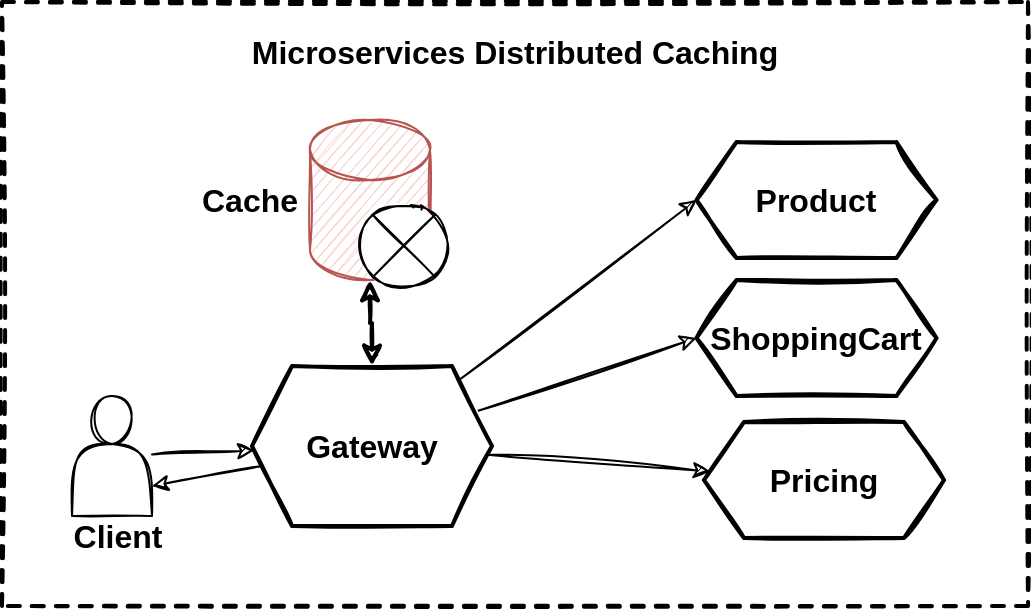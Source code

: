 <mxfile version="14.6.13" type="device"><diagram id="O4We3TlcgWNvYi_soNku" name="Page-1"><mxGraphModel dx="1506" dy="-1592" grid="0" gridSize="10" guides="1" tooltips="1" connect="1" arrows="1" fold="1" page="0" pageScale="1" pageWidth="850" pageHeight="1100" math="0" shadow="0"><root><mxCell id="0"/><mxCell id="1" parent="0"/><mxCell id="WIEG1pf70PED3a2x0qyi-12" value="" style="shape=cylinder3;whiteSpace=wrap;html=1;boundedLbl=1;backgroundOutline=1;size=15;sketch=1;fillColor=#f8cecc;strokeColor=#b85450;" vertex="1" parent="1"><mxGeometry x="-439" y="2226" width="60" height="80" as="geometry"/></mxCell><mxCell id="ZmsHxAFBUjwj7FRsKORz-1" value="" style="rounded=0;whiteSpace=wrap;html=1;sketch=1;fontSize=16;dashed=1;strokeWidth=2;" parent="1" vertex="1"><mxGeometry x="-610" y="2175" width="513" height="302" as="geometry"/></mxCell><mxCell id="ZmsHxAFBUjwj7FRsKORz-2" style="rounded=0;sketch=1;orthogonalLoop=1;jettySize=auto;html=1;fontSize=16;" parent="1" source="ZmsHxAFBUjwj7FRsKORz-3" target="ZmsHxAFBUjwj7FRsKORz-10" edge="1"><mxGeometry relative="1" as="geometry"><mxPoint x="-459.5" y="2270" as="targetPoint"/></mxGeometry></mxCell><mxCell id="ZmsHxAFBUjwj7FRsKORz-3" value="" style="shape=actor;whiteSpace=wrap;html=1;sketch=1;" parent="1" vertex="1"><mxGeometry x="-575" y="2372" width="40" height="60" as="geometry"/></mxCell><mxCell id="ZmsHxAFBUjwj7FRsKORz-4" value="Client" style="text;html=1;strokeColor=none;fillColor=none;align=center;verticalAlign=middle;whiteSpace=wrap;rounded=0;sketch=1;fontStyle=1;fontSize=16;" parent="1" vertex="1"><mxGeometry x="-572" y="2432" width="40" height="20" as="geometry"/></mxCell><mxCell id="ZmsHxAFBUjwj7FRsKORz-5" value="Microservices Distributed Caching" style="text;html=1;strokeColor=none;fillColor=none;align=center;verticalAlign=middle;whiteSpace=wrap;rounded=0;sketch=1;fontStyle=1;fontSize=16;" parent="1" vertex="1"><mxGeometry x="-519.13" y="2190" width="331.25" height="20" as="geometry"/></mxCell><mxCell id="WIEG1pf70PED3a2x0qyi-5" style="edgeStyle=orthogonalEdgeStyle;rounded=0;orthogonalLoop=1;jettySize=auto;html=1;sketch=1;startArrow=classic;startFill=1;strokeWidth=2;" edge="1" parent="1" source="ZmsHxAFBUjwj7FRsKORz-10" target="WIEG1pf70PED3a2x0qyi-1"><mxGeometry relative="1" as="geometry"/></mxCell><mxCell id="WIEG1pf70PED3a2x0qyi-8" style="rounded=0;sketch=1;orthogonalLoop=1;jettySize=auto;html=1;entryX=0;entryY=0.5;entryDx=0;entryDy=0;startArrow=none;startFill=0;strokeWidth=1;" edge="1" parent="1" source="ZmsHxAFBUjwj7FRsKORz-10" target="ZmsHxAFBUjwj7FRsKORz-14"><mxGeometry relative="1" as="geometry"/></mxCell><mxCell id="WIEG1pf70PED3a2x0qyi-9" style="edgeStyle=none;rounded=0;sketch=1;orthogonalLoop=1;jettySize=auto;html=1;startArrow=none;startFill=0;strokeWidth=1;" edge="1" parent="1" source="ZmsHxAFBUjwj7FRsKORz-10" target="ZmsHxAFBUjwj7FRsKORz-12"><mxGeometry relative="1" as="geometry"/></mxCell><mxCell id="WIEG1pf70PED3a2x0qyi-10" style="edgeStyle=none;rounded=0;sketch=1;orthogonalLoop=1;jettySize=auto;html=1;startArrow=none;startFill=0;strokeWidth=1;entryX=0;entryY=0.5;entryDx=0;entryDy=0;" edge="1" parent="1" source="ZmsHxAFBUjwj7FRsKORz-10" target="ZmsHxAFBUjwj7FRsKORz-11"><mxGeometry relative="1" as="geometry"/></mxCell><mxCell id="WIEG1pf70PED3a2x0qyi-11" style="edgeStyle=none;rounded=0;sketch=1;orthogonalLoop=1;jettySize=auto;html=1;entryX=1;entryY=0.75;entryDx=0;entryDy=0;startArrow=none;startFill=0;strokeWidth=1;" edge="1" parent="1" source="ZmsHxAFBUjwj7FRsKORz-10" target="ZmsHxAFBUjwj7FRsKORz-3"><mxGeometry relative="1" as="geometry"/></mxCell><mxCell id="ZmsHxAFBUjwj7FRsKORz-10" value="Gateway" style="shape=hexagon;perimeter=hexagonPerimeter2;whiteSpace=wrap;html=1;fixedSize=1;sketch=1;fontSize=16;strokeWidth=2;fontStyle=1;" parent="1" vertex="1"><mxGeometry x="-485" y="2357" width="120" height="80" as="geometry"/></mxCell><mxCell id="ZmsHxAFBUjwj7FRsKORz-11" value="Product" style="shape=hexagon;perimeter=hexagonPerimeter2;whiteSpace=wrap;html=1;fixedSize=1;sketch=1;fontSize=16;strokeWidth=2;fontStyle=1;" parent="1" vertex="1"><mxGeometry x="-262.75" y="2245" width="120" height="58" as="geometry"/></mxCell><mxCell id="ZmsHxAFBUjwj7FRsKORz-12" value="Pricing" style="shape=hexagon;perimeter=hexagonPerimeter2;whiteSpace=wrap;html=1;fixedSize=1;sketch=1;fontSize=16;strokeWidth=2;fontStyle=1;" parent="1" vertex="1"><mxGeometry x="-259" y="2385" width="120" height="58" as="geometry"/></mxCell><mxCell id="ZmsHxAFBUjwj7FRsKORz-14" value="ShoppingCart" style="shape=hexagon;perimeter=hexagonPerimeter2;whiteSpace=wrap;html=1;fixedSize=1;sketch=1;fontSize=16;strokeWidth=2;fontStyle=1;" parent="1" vertex="1"><mxGeometry x="-262.75" y="2314" width="120" height="58" as="geometry"/></mxCell><mxCell id="dR-oainkwUAPanGKqEeY-12" style="edgeStyle=orthogonalEdgeStyle;rounded=0;orthogonalLoop=1;jettySize=auto;html=1;exitX=0.5;exitY=1;exitDx=0;exitDy=0;fontSize=16;strokeWidth=1;" parent="1" edge="1"><mxGeometry relative="1" as="geometry"><mxPoint x="-520" y="2354" as="sourcePoint"/><mxPoint x="-520" y="2354" as="targetPoint"/></mxGeometry></mxCell><mxCell id="1hitTxX8sZm9ZD5Z2TLI-8" value="Cache" style="text;html=1;strokeColor=none;fillColor=none;align=center;verticalAlign=middle;whiteSpace=wrap;rounded=0;sketch=1;fontStyle=1;fontSize=16;" parent="1" vertex="1"><mxGeometry x="-506" y="2264" width="40" height="20" as="geometry"/></mxCell><mxCell id="WIEG1pf70PED3a2x0qyi-1" value="" style="shape=cylinder3;whiteSpace=wrap;html=1;boundedLbl=1;backgroundOutline=1;size=15;sketch=1;fillColor=#f8cecc;strokeColor=#b85450;" vertex="1" parent="1"><mxGeometry x="-456" y="2234" width="60" height="80" as="geometry"/></mxCell><mxCell id="WIEG1pf70PED3a2x0qyi-3" value="" style="shape=sumEllipse;perimeter=ellipsePerimeter;whiteSpace=wrap;html=1;backgroundOutline=1;sketch=1;" vertex="1" parent="1"><mxGeometry x="-431" y="2275" width="44" height="44" as="geometry"/></mxCell></root></mxGraphModel></diagram></mxfile>